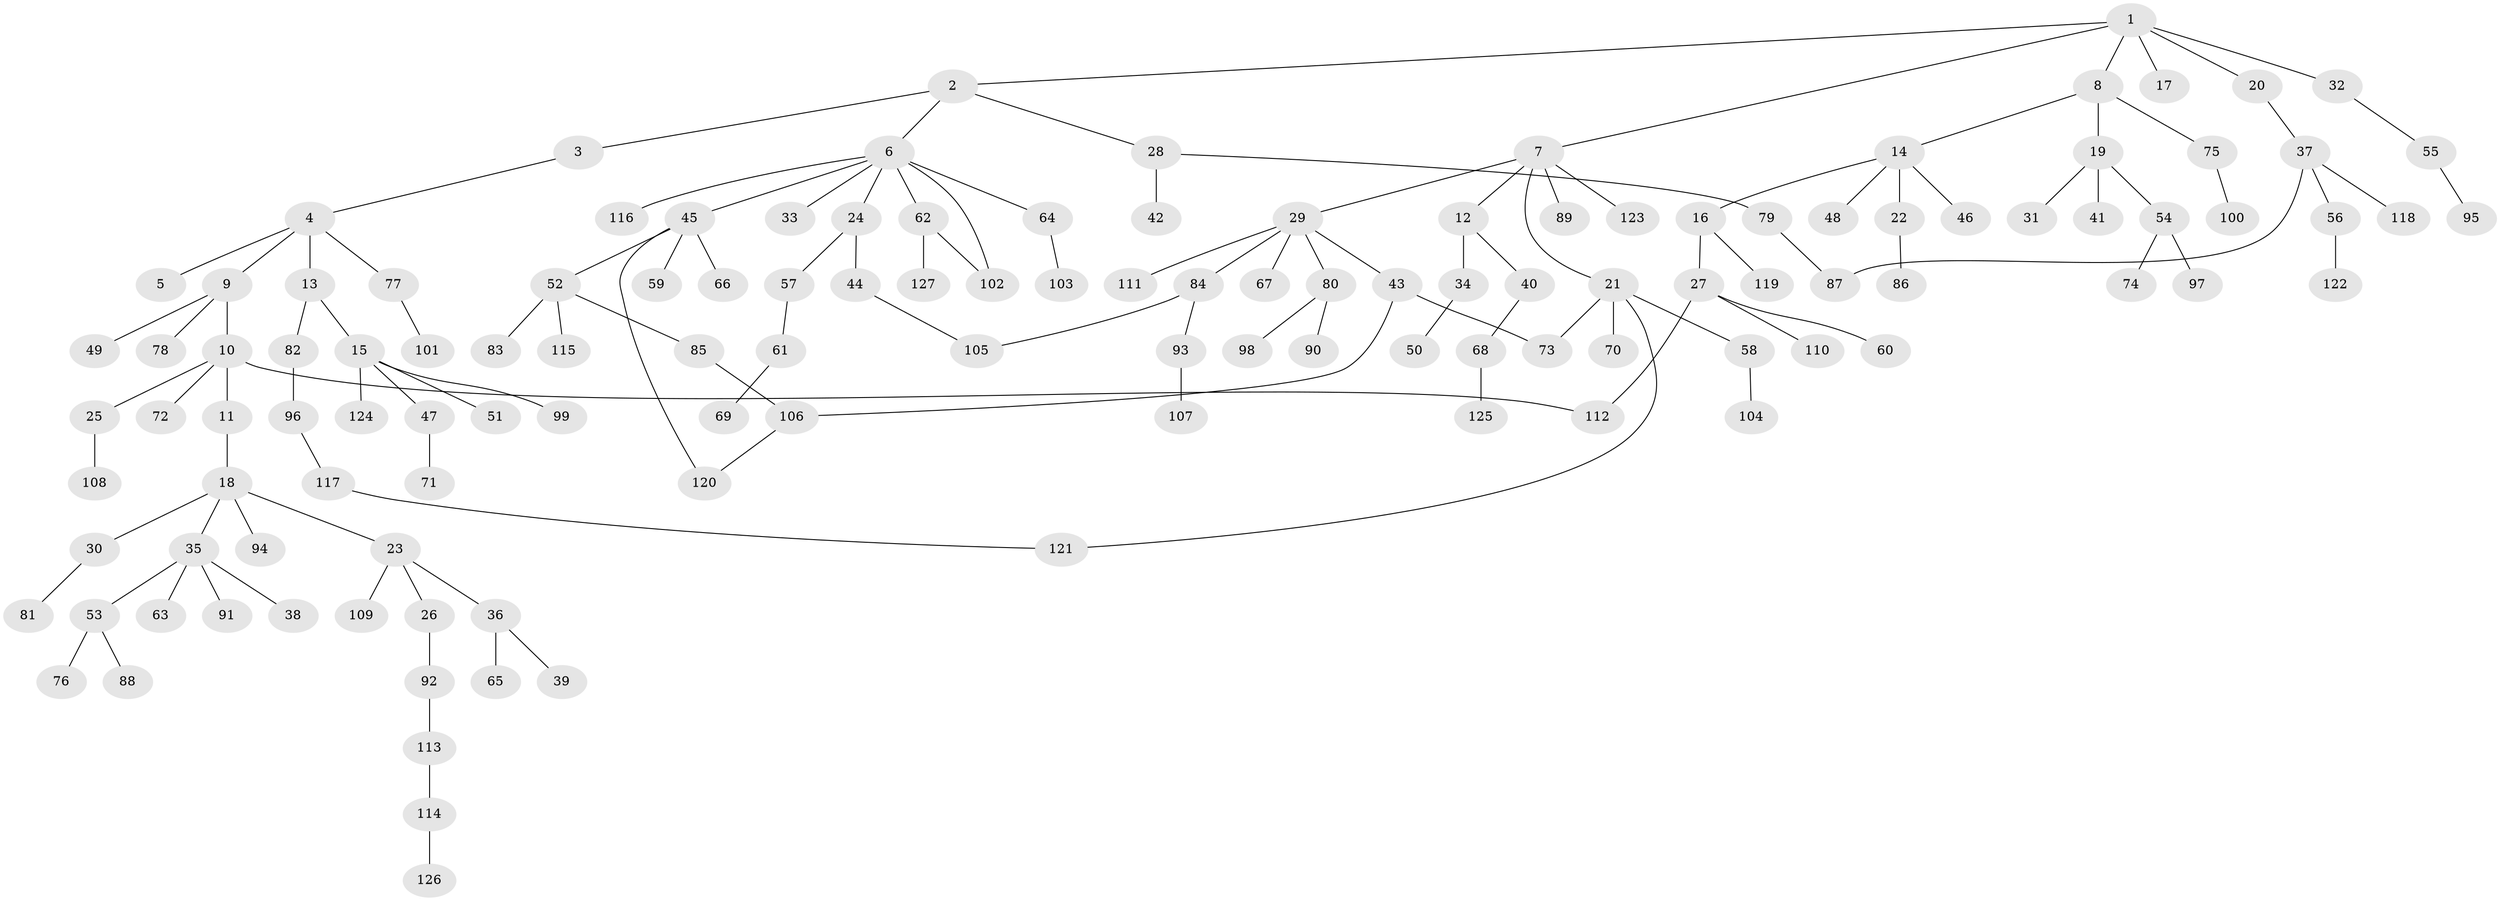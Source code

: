 // coarse degree distribution, {4: 0.09803921568627451, 5: 0.0196078431372549, 2: 0.47058823529411764, 3: 0.19607843137254902, 1: 0.21568627450980393}
// Generated by graph-tools (version 1.1) at 2025/49/03/04/25 22:49:04]
// undirected, 127 vertices, 134 edges
graph export_dot {
  node [color=gray90,style=filled];
  1;
  2;
  3;
  4;
  5;
  6;
  7;
  8;
  9;
  10;
  11;
  12;
  13;
  14;
  15;
  16;
  17;
  18;
  19;
  20;
  21;
  22;
  23;
  24;
  25;
  26;
  27;
  28;
  29;
  30;
  31;
  32;
  33;
  34;
  35;
  36;
  37;
  38;
  39;
  40;
  41;
  42;
  43;
  44;
  45;
  46;
  47;
  48;
  49;
  50;
  51;
  52;
  53;
  54;
  55;
  56;
  57;
  58;
  59;
  60;
  61;
  62;
  63;
  64;
  65;
  66;
  67;
  68;
  69;
  70;
  71;
  72;
  73;
  74;
  75;
  76;
  77;
  78;
  79;
  80;
  81;
  82;
  83;
  84;
  85;
  86;
  87;
  88;
  89;
  90;
  91;
  92;
  93;
  94;
  95;
  96;
  97;
  98;
  99;
  100;
  101;
  102;
  103;
  104;
  105;
  106;
  107;
  108;
  109;
  110;
  111;
  112;
  113;
  114;
  115;
  116;
  117;
  118;
  119;
  120;
  121;
  122;
  123;
  124;
  125;
  126;
  127;
  1 -- 2;
  1 -- 7;
  1 -- 8;
  1 -- 17;
  1 -- 20;
  1 -- 32;
  2 -- 3;
  2 -- 6;
  2 -- 28;
  3 -- 4;
  4 -- 5;
  4 -- 9;
  4 -- 13;
  4 -- 77;
  6 -- 24;
  6 -- 33;
  6 -- 45;
  6 -- 62;
  6 -- 64;
  6 -- 102;
  6 -- 116;
  7 -- 12;
  7 -- 21;
  7 -- 29;
  7 -- 89;
  7 -- 123;
  8 -- 14;
  8 -- 19;
  8 -- 75;
  9 -- 10;
  9 -- 49;
  9 -- 78;
  10 -- 11;
  10 -- 25;
  10 -- 72;
  10 -- 112;
  11 -- 18;
  12 -- 34;
  12 -- 40;
  13 -- 15;
  13 -- 82;
  14 -- 16;
  14 -- 22;
  14 -- 46;
  14 -- 48;
  15 -- 47;
  15 -- 51;
  15 -- 99;
  15 -- 124;
  16 -- 27;
  16 -- 119;
  18 -- 23;
  18 -- 30;
  18 -- 35;
  18 -- 94;
  19 -- 31;
  19 -- 41;
  19 -- 54;
  20 -- 37;
  21 -- 58;
  21 -- 70;
  21 -- 121;
  21 -- 73;
  22 -- 86;
  23 -- 26;
  23 -- 36;
  23 -- 109;
  24 -- 44;
  24 -- 57;
  25 -- 108;
  26 -- 92;
  27 -- 60;
  27 -- 110;
  27 -- 112;
  28 -- 42;
  28 -- 79;
  29 -- 43;
  29 -- 67;
  29 -- 80;
  29 -- 84;
  29 -- 111;
  30 -- 81;
  32 -- 55;
  34 -- 50;
  35 -- 38;
  35 -- 53;
  35 -- 63;
  35 -- 91;
  36 -- 39;
  36 -- 65;
  37 -- 56;
  37 -- 87;
  37 -- 118;
  40 -- 68;
  43 -- 73;
  43 -- 106;
  44 -- 105;
  45 -- 52;
  45 -- 59;
  45 -- 66;
  45 -- 120;
  47 -- 71;
  52 -- 83;
  52 -- 85;
  52 -- 115;
  53 -- 76;
  53 -- 88;
  54 -- 74;
  54 -- 97;
  55 -- 95;
  56 -- 122;
  57 -- 61;
  58 -- 104;
  61 -- 69;
  62 -- 127;
  62 -- 102;
  64 -- 103;
  68 -- 125;
  75 -- 100;
  77 -- 101;
  79 -- 87;
  80 -- 90;
  80 -- 98;
  82 -- 96;
  84 -- 93;
  84 -- 105;
  85 -- 106;
  92 -- 113;
  93 -- 107;
  96 -- 117;
  106 -- 120;
  113 -- 114;
  114 -- 126;
  117 -- 121;
}
